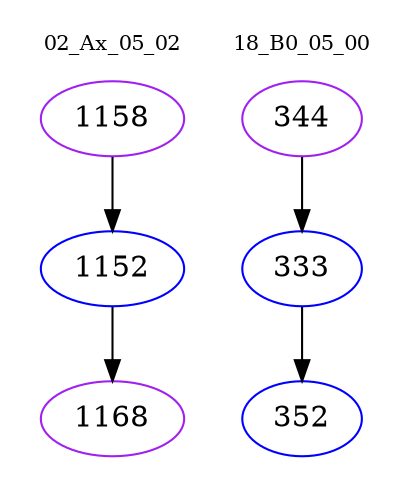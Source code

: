 digraph{
subgraph cluster_0 {
color = white
label = "02_Ax_05_02";
fontsize=10;
T0_1158 [label="1158", color="purple"]
T0_1158 -> T0_1152 [color="black"]
T0_1152 [label="1152", color="blue"]
T0_1152 -> T0_1168 [color="black"]
T0_1168 [label="1168", color="purple"]
}
subgraph cluster_1 {
color = white
label = "18_B0_05_00";
fontsize=10;
T1_344 [label="344", color="purple"]
T1_344 -> T1_333 [color="black"]
T1_333 [label="333", color="blue"]
T1_333 -> T1_352 [color="black"]
T1_352 [label="352", color="blue"]
}
}
